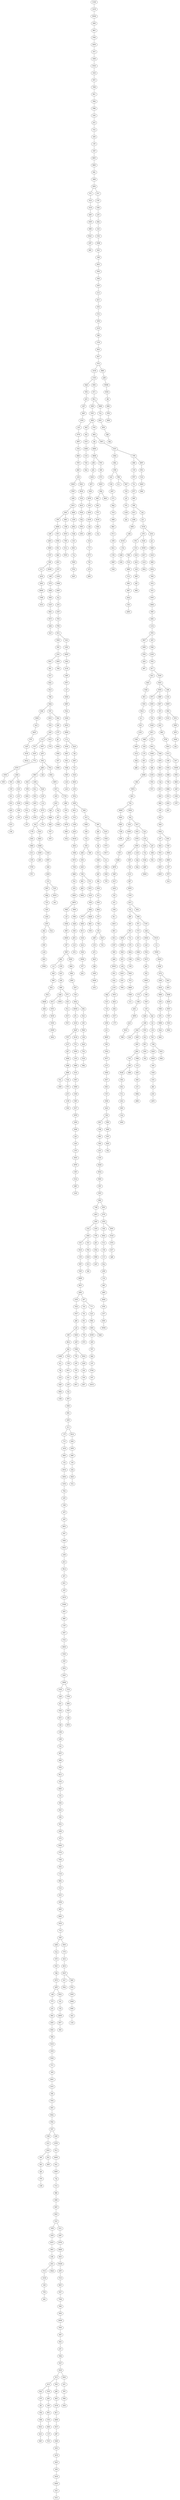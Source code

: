 graph {
    subgraph {
        rank = same;
        COM;
    }
    
    "MB5" -- "V1S";
    "VYJ" -- "JRF";
    "SLW" -- "9YR";
    "CPL" -- "8KQ";
    "Q5P" -- "H7W";
    "TJT" -- "139";
    "PYD" -- "XMX";
    "4S5" -- "K2V";
    "RWW" -- "JTL";
    "HNC" -- "81N";
    "64N" -- "V96";
    "RRM" -- "FXW";
    "Y8R" -- "1C1";
    "VL8" -- "M6N";
    "G7L" -- "RQJ";
    "5C3" -- "SC4";
    "JZL" -- "DGX";
    "C7B" -- "KSS";
    "2X5" -- "5YY";
    "W91" -- "5R1";
    "KP8" -- "QYY";
    "NCL" -- "5WX";
    "HN9" -- "4LZ";
    "4Z6" -- "15F";
    "LHJ" -- "B7D";
    "S3S" -- "J8Z";
    "ZCW" -- "KC1";
    "3TJ" -- "2RP";
    "J9F" -- "SXH";
    "SHX" -- "WH9";
    "M4M" -- "6NK";
    "23F" -- "Q7S";
    "B7Y" -- "ZM5";
    "M7H" -- "D8G";
    "N8F" -- "K1F";
    "5PV" -- "SXD";
    "HGX" -- "5BM";
    "LH8" -- "C2L";
    "XFM" -- "ZHM";
    "H1L" -- "XYG";
    "4VH" -- "W46";
    "2Q8" -- "6V5";
    "G41" -- "LNT";
    "GNY" -- "Y8R";
    "95L" -- "MJC";
    "FPR" -- "X8M";
    "MS4" -- "YL4";
    "B8B" -- "YL6";
    "6N4" -- "SWY";
    "B65" -- "X7B";
    "N15" -- "C89";
    "LX4" -- "TBZ";
    "3W2" -- "JRH";
    "MVN" -- "34C";
    "XMX" -- "DW8";
    "221" -- "5CM";
    "QPP" -- "14R";
    "SRB" -- "7SK";
    "3P9" -- "MKR";
    "DGX" -- "6FT";
    "GQG" -- "T3J";
    "JS4" -- "XTJ";
    "9MQ" -- "FKR";
    "B29" -- "PWB";
    "XHC" -- "NX1";
    "55D" -- "YCV";
    "CV2" -- "3FH";
    "QN1" -- "MFX";
    "P2B" -- "B51";
    "Z4D" -- "Z2S";
    "3MZ" -- "GYC";
    "LCQ" -- "FF9";
    "VPZ" -- "CV2";
    "Z4D" -- "K9P";
    "9F2" -- "CV6";
    "NJS" -- "HRR";
    "W7Z" -- "6CL";
    "7NL" -- "M9M";
    "LJG" -- "426";
    "6LP" -- "24X";
    "YQ7" -- "CXX";
    "4RB" -- "BKC";
    "KNW" -- "2X5";
    "KCY" -- "4D2";
    "2GC" -- "GV9";
    "YWN" -- "DWL";
    "JML" -- "131";
    "JHR" -- "3G4";
    "KBM" -- "BMX";
    "GWB" -- "S1P";
    "LMW" -- "2LL";
    "DS7" -- "8X3";
    "8KT" -- "ZCW";
    "MHT" -- "9XZ";
    "MV8" -- "B7Y";
    "VPB" -- "KT8";
    "6RQ" -- "87P";
    "RP6" -- "7QR";
    "KQP" -- "PXT";
    "GBG" -- "LCQ";
    "CLY" -- "RVF";
    "64S" -- "VP8";
    "FR9" -- "K5X";
    "K37" -- "QJK";
    "9ZB" -- "MS1";
    "V6C" -- "CXT";
    "SC2" -- "VJS";
    "B45" -- "9KK";
    "ZH9" -- "VWY";
    "R17" -- "XLS";
    "N5Z" -- "KWV";
    "QWH" -- "HY7";
    "2LL" -- "79J";
    "1DF" -- "RT5";
    "MGH" -- "XD4";
    "VZ3" -- "9YW";
    "413" -- "17F";
    "YL4" -- "15X";
    "ZJB" -- "SHX";
    "HGF" -- "VN7";
    "4TW" -- "TGX";
    "3N4" -- "SDF";
    "KLJ" -- "2FR";
    "J5R" -- "JZL";
    "B59" -- "WW6";
    "KRX" -- "JGM";
    "N75" -- "78C";
    "T4B" -- "H2H";
    "2VB" -- "JG3";
    "7MG" -- "4N2";
    "C7M" -- "2BK";
    "MKR" -- "LBF";
    "KFX" -- "6KG";
    "48T" -- "844";
    "H1W" -- "9XX";
    "TGX" -- "PN7";
    "GGK" -- "22B";
    "M8N" -- "GNY";
    "L6R" -- "WVW";
    "VRY" -- "B15";
    "9YR" -- "6RQ";
    "QQ6" -- "1KB";
    "R22" -- "STY";
    "KC1" -- "6RW";
    "Q5Z" -- "849";
    "XWK" -- "VFW";
    "GFD" -- "C8Z";
    "L5D" -- "J2Y";
    "74R" -- "3TJ";
    "D94" -- "3P9";
    "JRH" -- "HKV";
    "3DZ" -- "CFH";
    "WKN" -- "44S";
    "JJC" -- "9MQ";
    "VKT" -- "VBW";
    "KT8" -- "M7P";
    "NH8" -- "FDG";
    "F7N" -- "7MG";
    "6RQ" -- "RQM";
    "V4T" -- "ZN8";
    "25C" -- "2L3";
    "WJW" -- "DG9";
    "N5X" -- "SRB";
    "QZK" -- "GLJ";
    "WG4" -- "K56";
    "844" -- "J3V";
    "HGX" -- "KMR";
    "87P" -- "HKX";
    "MK1" -- "WTY";
    "PC3" -- "4TR";
    "LG8" -- "B29";
    "SDR" -- "FWN";
    "9ZM" -- "SVT";
    "3K3" -- "XJ6";
    "WV1" -- "G41";
    "NKV" -- "36R";
    "WFG" -- "4M1";
    "WVW" -- "1TQ";
    "NQD" -- "WF1";
    "B9Q" -- "3YV";
    "CTP" -- "VZB";
    "72S" -- "NSM";
    "755" -- "X7S";
    "MB2" -- "JWB";
    "GD8" -- "HGX";
    "3FH" -- "Q1H";
    "P8P" -- "TD2";
    "8XK" -- "KP8";
    "1B4" -- "7LK";
    "3WC" -- "LXK";
    "YZP" -- "QZK";
    "C72" -- "1M6";
    "VZB" -- "LZV";
    "TC6" -- "4RB";
    "DH6" -- "LJG";
    "6XL" -- "SKB";
    "G52" -- "3MZ";
    "THK" -- "F8F";
    "S1P" -- "NJK";
    "QPG" -- "5NF";
    "9J8" -- "W5V";
    "6CJ" -- "BY3";
    "F8F" -- "L4S";
    "L7X" -- "4P2";
    "9NQ" -- "RWW";
    "V4V" -- "BSC";
    "YJW" -- "G7F";
    "3CK" -- "GMH";
    "VYR" -- "LRM";
    "XXP" -- "JML";
    "Z1S" -- "3QH";
    "3SH" -- "YBF";
    "WTY" -- "QR4";
    "FZ2" -- "BMB";
    "JZ5" -- "Z5Q";
    "HDZ" -- "2V9";
    "CTK" -- "HRP";
    "VWY" -- "9HX";
    "YNN" -- "Z5F";
    "N97" -- "P1K";
    "8NJ" -- "JBK";
    "VF7" -- "JD2";
    "4GG" -- "KC6";
    "8KS" -- "YJ6";
    "DH2" -- "HXL";
    "HB3" -- "1HK";
    "K56" -- "DFB";
    "4H6" -- "K6Y";
    "M7P" -- "3WC";
    "DG9" -- "88R";
    "VRB" -- "Y2X";
    "NMZ" -- "RRS";
    "T3J" -- "NQ6";
    "KYZ" -- "KYX";
    "TNN" -- "48T";
    "SG7" -- "83G";
    "JCK" -- "QFN";
    "5HH" -- "1B4";
    "16R" -- "C4S";
    "CQJ" -- "KCS";
    "6PH" -- "2W6";
    "89Q" -- "7SB";
    "NNK" -- "L9J";
    "77G" -- "KTN";
    "S2C" -- "YOU";
    "KFK" -- "57L";
    "LJ5" -- "1BV";
    "CCB" -- "XQ8";
    "14R" -- "T7Y";
    "3W2" -- "TYQ";
    "KNC" -- "KF6";
    "TW1" -- "N5Z";
    "ZCQ" -- "8NJ";
    "89G" -- "5XD";
    "Z15" -- "SMZ";
    "R5C" -- "VMJ";
    "CTJ" -- "QWH";
    "5NF" -- "G52";
    "24X" -- "SBP";
    "Z4K" -- "HN9";
    "6KG" -- "BLM";
    "66N" -- "152";
    "CCX" -- "TTM";
    "P1X" -- "3CM";
    "Q7Q" -- "KYZ";
    "VFL" -- "LX4";
    "SCT" -- "KJ7";
    "5VK" -- "R8D";
    "MKH" -- "RZ4";
    "H2H" -- "WKN";
    "6V5" -- "9TW";
    "W4G" -- "QLS";
    "LZV" -- "D82";
    "RHL" -- "CLG";
    "QG8" -- "LX2";
    "7S1" -- "B7T";
    "BY3" -- "CMC";
    "HBP" -- "RD7";
    "9PR" -- "FVP";
    "72J" -- "Y14";
    "PMM" -- "8ZV";
    "MZ8" -- "MFN";
    "3GD" -- "8Y5";
    "ZJ3" -- "WJW";
    "5HZ" -- "X2V";
    "FYZ" -- "G5R";
    "WMR" -- "WT8";
    "HNZ" -- "6GW";
    "9XX" -- "33J";
    "6QS" -- "58X";
    "11L" -- "VWW";
    "4LZ" -- "MQT";
    "MQT" -- "PYS";
    "BM6" -- "YRP";
    "658" -- "LG8";
    "NGZ" -- "1VD";
    "HRK" -- "ZVG";
    "RZG" -- "RPJ";
    "83G" -- "B7B";
    "JG3" -- "BLQ";
    "2SG" -- "MQ4";
    "B6C" -- "4V6";
    "GLJ" -- "ST5";
    "7MQ" -- "P9X";
    "3Y9" -- "1ZB";
    "K9P" -- "D9Y";
    "CJ8" -- "LM6";
    "KCY" -- "VYJ";
    "GVY" -- "18R";
    "SZG" -- "QCX";
    "15F" -- "S5F";
    "35W" -- "YST";
    "9NQ" -- "BYJ";
    "VGX" -- "8LH";
    "WQM" -- "2HT";
    "QR4" -- "ZLF";
    "SWY" -- "HWK";
    "P9X" -- "HY6";
    "LGH" -- "ZJ4";
    "GYC" -- "NGZ";
    "81F" -- "P4T";
    "9BF" -- "CTF";
    "5Q1" -- "1RC";
    "6MR" -- "3X6";
    "9HX" -- "X83";
    "DBQ" -- "C9D";
    "1KP" -- "9F2";
    "J8Z" -- "JCK";
    "Z5R" -- "S2Z";
    "B7B" -- "KRX";
    "ZM5" -- "1YF";
    "H2N" -- "G5C";
    "FSR" -- "9ZM";
    "3YV" -- "74R";
    "93T" -- "MCN";
    "5HK" -- "MVS";
    "V22" -- "4Z6";
    "RSG" -- "N15";
    "YDJ" -- "F9N";
    "K6Y" -- "RSZ";
    "3CM" -- "169";
    "F2L" -- "39W";
    "CK4" -- "842";
    "G6Q" -- "S1W";
    "D3H" -- "55D";
    "842" -- "YCL";
    "NXQ" -- "L67";
    "KG8" -- "NDS";
    "LGD" -- "2QJ";
    "MFX" -- "JLD";
    "1KB" -- "Z4D";
    "RMW" -- "CWB";
    "LC2" -- "QC1";
    "Q36" -- "HTW";
    "SG7" -- "CJX";
    "9BH" -- "N34";
    "85F" -- "YNF";
    "LVD" -- "9BH";
    "7GL" -- "KNC";
    "SDF" -- "C1Z";
    "68R" -- "WQC";
    "BPW" -- "N8F";
    "3G4" -- "71T";
    "JFJ" -- "CR2";
    "YFD" -- "6CJ";
    "Q8N" -- "XMD";
    "2CV" -- "X3M";
    "NPZ" -- "89Q";
    "SSK" -- "9TP";
    "QC1" -- "VPZ";
    "CML" -- "9MV";
    "4NC" -- "GVY";
    "T26" -- "9NQ";
    "8Y5" -- "TDB";
    "TTM" -- "9PR";
    "7ZY" -- "3XT";
    "MQL" -- "PXS";
    "LXK" -- "2SG";
    "FWP" -- "LBD";
    "CSY" -- "C72";
    "FYQ" -- "B2F";
    "VYJ" -- "SX8";
    "ZHV" -- "6QS";
    "KKB" -- "1ZM";
    "XRN" -- "6XL";
    "VN4" -- "6XV";
    "KWV" -- "KW5";
    "SBP" -- "971";
    "BMX" -- "FXV";
    "7K4" -- "L65";
    "7XV" -- "791";
    "DW8" -- "RSK";
    "9XZ" -- "5CD";
    "KG8" -- "5C3";
    "LBD" -- "WZ3";
    "7DC" -- "T4B";
    "1J7" -- "XN9";
    "KF6" -- "GJR";
    "TPV" -- "FR9";
    "B7T" -- "89F";
    "F94" -- "KLB";
    "3CV" -- "49V";
    "PN7" -- "J89";
    "CLY" -- "F2P";
    "71Z" -- "YZP";
    "HRR" -- "X9Z";
    "1SF" -- "QQ6";
    "MKR" -- "5P3";
    "XLB" -- "G3P";
    "3XT" -- "6FC";
    "WSC" -- "TR9";
    "1SF" -- "8JZ";
    "YMK" -- "7T6";
    "YLW" -- "Q9Y";
    "LQC" -- "FSX";
    "971" -- "9LV";
    "PL3" -- "MMV";
    "78C" -- "Q72";
    "NS8" -- "W6M";
    "RPW" -- "5YW";
    "91Q" -- "QKC";
    "B9B" -- "7Q4";
    "Q3J" -- "B2D";
    "2ZP" -- "YMK";
    "MSS" -- "RP6";
    "N6H" -- "X4V";
    "5P3" -- "PHS";
    "7LP" -- "VXP";
    "FJT" -- "251";
    "N9G" -- "N71";
    "21W" -- "XRJ";
    "FFT" -- "Z22";
    "89F" -- "VRY";
    "45S" -- "MZ8";
    "8J5" -- "98X";
    "4YF" -- "HCN";
    "3X6" -- "WFG";
    "R8D" -- "THY";
    "YNS" -- "KT3";
    "2TZ" -- "W6V";
    "MFN" -- "P6B";
    "1HK" -- "WSV";
    "PXS" -- "YQ7";
    "7LJ" -- "PKH";
    "QHG" -- "4TW";
    "G16" -- "7QV";
    "CXX" -- "GL5";
    "KDN" -- "NNT";
    "TPS" -- "JZ3";
    "X7B" -- "RSG";
    "6B1" -- "JKD";
    "CLG" -- "ZGY";
    "WQC" -- "QTP";
    "MYZ" -- "3N4";
    "Y8R" -- "KMW";
    "YL6" -- "45S";
    "H25" -- "459";
    "9TW" -- "M3N";
    "HDF" -- "SLJ";
    "LX2" -- "5V6";
    "6SD" -- "2ZC";
    "KGQ" -- "XWK";
    "85H" -- "7ZV";
    "459" -- "XGH";
    "VWW" -- "M4M";
    "27C" -- "CTP";
    "RKV" -- "FSR";
    "Z5K" -- "9L1";
    "2P1" -- "6N1";
    "WZ3" -- "D94";
    "TF1" -- "CV3";
    "1YF" -- "T3S";
    "F87" -- "N9D";
    "H7Z" -- "QPP";
    "NDS" -- "GP1";
    "GLN" -- "R5Q";
    "BHV" -- "XRN";
    "4T5" -- "658";
    "QRF" -- "HW8";
    "Q66" -- "WWZ";
    "2Q6" -- "DWD";
    "7T6" -- "L9V";
    "RVF" -- "MXJ";
    "RZ4" -- "WQM";
    "V9T" -- "SR2";
    "M21" -- "CTK";
    "ZDW" -- "QP4";
    "WF1" -- "VRB";
    "VXR" -- "KFX";
    "NHR" -- "HDF";
    "11P" -- "TG5";
    "K2V" -- "YGJ";
    "NH3" -- "V76";
    "VNQ" -- "WY7";
    "G8P" -- "8YY";
    "W5C" -- "RZG";
    "W46" -- "T73";
    "C89" -- "N5X";
    "2V9" -- "5FQ";
    "P5K" -- "NCL";
    "DNK" -- "98T";
    "FLX" -- "MB5";
    "VXG" -- "R17";
    "YQ7" -- "Q36";
    "L67" -- "K62";
    "74G" -- "28S";
    "X9H" -- "L6R";
    "JRH" -- "CJ6";
    "LBJ" -- "JHR";
    "SX8" -- "TF1";
    "RD7" -- "3P3";
    "H4X" -- "KPW";
    "J33" -- "BWF";
    "R4G" -- "VXR";
    "XRJ" -- "Y25";
    "Q7Q" -- "GD8";
    "2SG" -- "P1X";
    "4CB" -- "66N";
    "VYW" -- "FF1";
    "YB6" -- "CL1";
    "4QG" -- "TX6";
    "PKH" -- "FYQ";
    "JPG" -- "LL9";
    "M8W" -- "RGV";
    "XF9" -- "NNK";
    "COM" -- "Q1M";
    "SMZ" -- "DS7";
    "DNP" -- "68R";
    "1V4" -- "4KY";
    "GDN" -- "NHR";
    "8D1" -- "HCL";
    "KC6" -- "HGF";
    "CPS" -- "VFL";
    "33K" -- "XQZ";
    "Y14" -- "RJ6";
    "H3F" -- "77G";
    "NMG" -- "F7N";
    "FWN" -- "3GD";
    "36R" -- "MZ3";
    "MG8" -- "VGX";
    "6CL" -- "352";
    "JM4" -- "FRB";
    "43X" -- "RNH";
    "TBW" -- "F8R";
    "JCZ" -- "V22";
    "11Q" -- "W7Z";
    "N1L" -- "RVD";
    "Q6V" -- "DNP";
    "BWF" -- "Y9G";
    "H8D" -- "D13";
    "F8R" -- "4QR";
    "J1X" -- "8X4";
    "XFJ" -- "N35";
    "QTP" -- "869";
    "G3P" -- "11Q";
    "K9L" -- "QYX";
    "KN6" -- "XHC";
    "MWF" -- "G6Q";
    "KTN" -- "SYM";
    "XGH" -- "8MN";
    "QPP" -- "W52";
    "G2Y" -- "FBZ";
    "WBX" -- "ZQ4";
    "4F7" -- "7XV";
    "152" -- "KGQ";
    "CJX" -- "L5D";
    "JZ3" -- "4ZT";
    "CCB" -- "N9G";
    "HK7" -- "K4Q";
    "JGH" -- "MGH";
    "VN7" -- "PH4";
    "M9Z" -- "S9V";
    "SK8" -- "PYD";
    "3V9" -- "G45";
    "ZN8" -- "4QG";
    "2Q6" -- "HLM";
    "D13" -- "LYH";
    "ZQ4" -- "D6G";
    "SVT" -- "SDR";
    "PFK" -- "QZ4";
    "CXT" -- "X31";
    "44S" -- "5GB";
    "1RC" -- "PKD";
    "LWT" -- "G7L";
    "RX1" -- "VRQ";
    "P31" -- "WYC";
    "47S" -- "NMG";
    "C1Z" -- "YY5";
    "HWK" -- "GGK";
    "JC5" -- "1GW";
    "HVX" -- "395";
    "W6M" -- "VF7";
    "JTL" -- "4GD";
    "G5C" -- "7BN";
    "PQL" -- "GMS";
    "NXQ" -- "45D";
    "S5S" -- "HNZ";
    "C12" -- "K2D";
    "7P9" -- "282";
    "QF5" -- "3W2";
    "WH4" -- "9VJ";
    "YNF" -- "M8W";
    "5V6" -- "DX7";
    "XQZ" -- "7D2";
    "XTJ" -- "HM5";
    "HTR" -- "9H5";
    "HYN" -- "71Z";
    "7Q4" -- "TF3";
    "WH9" -- "GF2";
    "1CG" -- "Q5Z";
    "5GB" -- "S3S";
    "WFF" -- "DJT";
    "N4C" -- "5BJ";
    "32D" -- "XB5";
    "KLB" -- "SC2";
    "15X" -- "1C3";
    "GDT" -- "W3X";
    "1GW" -- "CKZ";
    "GGJ" -- "4W8";
    "5BJ" -- "H7Z";
    "PPT" -- "7S1";
    "FY4" -- "SCM";
    "395" -- "3K3";
    "HFT" -- "K98";
    "2RP" -- "LZ4";
    "49V" -- "4LH";
    "F2T" -- "GCL";
    "DJR" -- "VTW";
    "QW3" -- "M8N";
    "LYH" -- "VYW";
    "6N1" -- "4YF";
    "N34" -- "VKT";
    "1KB" -- "YFD";
    "3YB" -- "ZB6";
    "RSZ" -- "F2T";
    "2FR" -- "1V4";
    "MDJ" -- "Z4K";
    "K62" -- "TW1";
    "J3V" -- "NHJ";
    "JML" -- "GT8";
    "6RW" -- "8CP";
    "8ZV" -- "9BF";
    "XXP" -- "NMZ";
    "K4Q" -- "T36";
    "L4S" -- "22G";
    "953" -- "XFM";
    "ZGY" -- "HTR";
    "RJ6" -- "4H6";
    "HRP" -- "TQD";
    "NNT" -- "5YP";
    "L65" -- "1H8";
    "KXB" -- "8YB";
    "T5D" -- "P5K";
    "LJY" -- "VTL";
    "SCS" -- "HJ7";
    "35S" -- "2RZ";
    "NX1" -- "THK";
    "HY7" -- "36Z";
    "FXV" -- "369";
    "RSK" -- "4Z2";
    "2Y8" -- "F9B";
    "NNW" -- "KG7";
    "WSV" -- "78N";
    "MMV" -- "5GL";
    "JLD" -- "WSC";
    "PZH" -- "N7G";
    "LL9" -- "4Y4";
    "1BV" -- "BG2";
    "XMD" -- "NT6";
    "H9D" -- "XF9";
    "MNV" -- "W8J";
    "SX8" -- "V3N";
    "P8Y" -- "CW1";
    "T73" -- "3F9";
    "D82" -- "32Z";
    "XPH" -- "PLM";
    "352" -- "NL6";
    "Z94" -- "D43";
    "NK7" -- "7QT";
    "N35" -- "KHR";
    "NM1" -- "MG8";
    "8JZ" -- "TJT";
    "923" -- "G3N";
    "MVS" -- "7DH";
    "YMK" -- "HVQ";
    "JM4" -- "74G";
    "HJ7" -- "RPW";
    "9CY" -- "C7M";
    "V76" -- "4GG";
    "LNT" -- "Y2J";
    "8WD" -- "YNN";
    "41X" -- "GKF";
    "TD2" -- "FZ2";
    "T6H" -- "4TQ";
    "NHB" -- "NKV";
    "TV3" -- "RRM";
    "VRM" -- "LVD";
    "QNZ" -- "FJT";
    "3KZ" -- "P8P";
    "XJ6" -- "3Y9";
    "4D5" -- "YSS";
    "WB3" -- "TV3";
    "1Y6" -- "Q3J";
    "98T" -- "6WH";
    "SLT" -- "KQL";
    "951" -- "5N8";
    "9ZB" -- "Z6X";
    "KKD" -- "M4B";
    "YGJ" -- "4F1";
    "KBV" -- "PQL";
    "G45" -- "M7H";
    "8CP" -- "J9F";
    "BLQ" -- "2P1";
    "XS6" -- "NXQ";
    "BZ9" -- "XQK";
    "YLN" -- "D1R";
    "55T" -- "XQB";
    "N7H" -- "RFF";
    "FTM" -- "93T";
    "LJ5" -- "MZ9";
    "3YB" -- "BFP";
    "X9Z" -- "7K7";
    "W8J" -- "9BC";
    "43X" -- "NM1";
    "G5R" -- "JGH";
    "7SK" -- "HRK";
    "3BL" -- "SWS";
    "N38" -- "QL4";
    "HKV" -- "64S";
    "SDF" -- "W33";
    "D94" -- "HB3";
    "GWW" -- "8DQ";
    "3QH" -- "WFF";
    "SLJ" -- "2Y4";
    "3TJ" -- "NQT";
    "1C3" -- "KLJ";
    "954" -- "VL8";
    "LW2" -- "Z6D";
    "2F1" -- "RQ5";
    "C1Z" -- "XM7";
    "3CV" -- "5HH";
    "QCK" -- "QHS";
    "XKD" -- "2XP";
    "24J" -- "221";
    "8KS" -- "MF3";
    "5YY" -- "DJQ";
    "KBH" -- "1W7";
    "XYG" -- "XHV";
    "XMW" -- "BTK";
    "B2D" -- "5T2";
    "2W6" -- "DH6";
    "W2R" -- "CK4";
    "FY4" -- "9RH";
    "WF1" -- "L7G";
    "6GW" -- "LBJ";
    "QCX" -- "H25";
    "XHV" -- "3DZ";
    "5Z7" -- "N9H";
    "RYD" -- "H27";
    "QVD" -- "ZJ3";
    "CM1" -- "NHB";
    "W8J" -- "8KH";
    "C5D" -- "WV1";
    "CV3" -- "25C";
    "953" -- "741";
    "9MV" -- "ZCQ";
    "WYC" -- "SLW";
    "6WH" -- "387";
    "FXW" -- "1G1";
    "Z1S" -- "212";
    "MS1" -- "FYZ";
    "W33" -- "F78";
    "NQT" -- "72G";
    "2XP" -- "1MG";
    "J9J" -- "KBS";
    "C1R" -- "RHL";
    "L7G" -- "R4G";
    "HWK" -- "CCX";
    "TNP" -- "1SF";
    "5R1" -- "SLT";
    "B51" -- "VDS";
    "FBK" -- "LH2";
    "387" -- "XXP";
    "4NX" -- "RDL";
    "FF9" -- "XW7";
    "D3P" -- "5R5";
    "M3N" -- "YWW";
    "2Q8" -- "9FM";
    "8YY" -- "1J7";
    "Z6X" -- "3CV";
    "9HX" -- "FV8";
    "8MN" -- "S2C";
    "XD4" -- "5HK";
    "ST7" -- "B59";
    "LR2" -- "PF2";
    "23Y" -- "FTM";
    "7D2" -- "F2H";
    "9JG" -- "TG9";
    "2QJ" -- "H4J";
    "HM5" -- "CSY";
    "DH5" -- "55T";
    "GFL" -- "WBX";
    "HGF" -- "SK8";
    "PXT" -- "SCT";
    "K2D" -- "7J8";
    "78K" -- "MDJ";
    "2XT" -- "MP2";
    "4QR" -- "549";
    "DFB" -- "DRV";
    "6NK" -- "Q7Q";
    "5BM" -- "2Y8";
    "9XZ" -- "DT2";
    "M25" -- "MV8";
    "2BK" -- "3V9";
    "28S" -- "W2R";
    "RPJ" -- "X37";
    "QLS" -- "9XF";
    "X83" -- "XFJ";
    "8X4" -- "ZHV";
    "KMR" -- "KDN";
    "2K2" -- "4T5";
    "LRM" -- "MWF";
    "JGM" -- "4D5";
    "4LH" -- "PZH";
    "L4X" -- "H2N";
    "HHH" -- "C12";
    "R4G" -- "GWB";
    "ZVP" -- "F22";
    "YBF" -- "H37";
    "RSY" -- "PD7";
    "K3W" -- "VXG";
    "K9G" -- "HN8";
    "1C1" -- "QCK";
    "YTK" -- "JZ5";
    "KQL" -- "NLZ";
    "PLM" -- "H7X";
    "PYS" -- "GDT";
    "TY2" -- "VRM";
    "FF9" -- "SZY";
    "SXH" -- "SZG";
    "2HT" -- "P19";
    "JTQ" -- "B5F";
    "B9B" -- "F2L";
    "5CM" -- "CPS";
    "L5D" -- "GQG";
    "K1F" -- "QNZ";
    "7QT" -- "LJY";
    "9KK" -- "1DF";
    "XN9" -- "KBV";
    "9VJ" -- "SG7";
    "M4B" -- "ZDW";
    "6XV" -- "MQL";
    "1VL" -- "Z94";
    "KSS" -- "H8D";
    "STY" -- "JFJ";
    "PXR" -- "K3W";
    "X3M" -- "35W";
    "RNH" -- "FWP";
    "2RZ" -- "LW4";
    "HVQ" -- "QG8";
    "8VS" -- "QZS";
    "M8T" -- "4YM";
    "GJR" -- "SBJ";
    "N9D" -- "WH3";
    "4TQ" -- "VZ3";
    "GG6" -- "6MY";
    "4TR" -- "M21";
    "XLS" -- "6QC";
    "MZ3" -- "YWS";
    "ZRG" -- "HK7";
    "V1S" -- "ZRG";
    "CR2" -- "V8R";
    "81N" -- "PJX";
    "VXP" -- "LMZ";
    "849" -- "LTC";
    "DWD" -- "LQC";
    "1H8" -- "3FT";
    "D2T" -- "KG8";
    "BYJ" -- "5Q1";
    "3H6" -- "5X1";
    "8KQ" -- "CHK";
    "T7Y" -- "J1X";
    "4GD" -- "KQP";
    "XM7" -- "QF5";
    "9RH" -- "JZR";
    "GKF" -- "DBQ";
    "THY" -- "JHZ";
    "5XD" -- "2GC";
    "MV8" -- "HBP";
    "CW1" -- "W91";
    "411" -- "923";
    "RRS" -- "8XK";
    "C66" -- "TNP";
    "BMX" -- "J5R";
    "FKR" -- "5Z7";
    "MRV" -- "PFK";
    "9BC" -- "59G";
    "GVY" -- "GDN";
    "HH8" -- "DRK";
    "V96" -- "6B1";
    "SKB" -- "KFK";
    "DJQ" -- "23Y";
    "PF2" -- "2HD";
    "2Y4" -- "D3F";
    "K86" -- "K1P";
    "YRP" -- "GBG";
    "V8R" -- "W4G";
    "F9N" -- "GP8";
    "XQB" -- "BPW";
    "CSY" -- "C66";
    "NHJ" -- "D2T";
    "GGF" -- "MK1";
    "4NX" -- "V6C";
    "JYC" -- "YNS";
    "GMS" -- "KNG";
    "XW7" -- "MRV";
    "RFS" -- "Q2C";
    "7NL" -- "WH4";
    "TBZ" -- "FLX";
    "RQ5" -- "ZJB";
    "FPX" -- "WL3";
    "BMB" -- "K86";
    "N7G" -- "WC7";
    "T3S" -- "NQD";
    "KG7" -- "GLN";
    "741" -- "CPL";
    "S1W" -- "G8P";
    "W5V" -- "ZJJ";
    "JRF" -- "X8V";
    "TX6" -- "PK9";
    "89Q" -- "DFS";
    "W6V" -- "9FW";
    "D8G" -- "NVJ";
    "VBW" -- "3SH";
    "VTW" -- "RYD";
    "5CM" -- "QVD";
    "9TP" -- "LC2";
    "NCD" -- "4VH";
    "HLM" -- "11L";
    "6MY" -- "S68";
    "S2Z" -- "V3R";
    "BFP" -- "954";
    "Z5R" -- "YB6";
    "SBP" -- "2Q8";
    "JWQ" -- "TQK";
    "F2T" -- "VPB";
    "SZY" -- "PXR";
    "ML1" -- "ZH9";
    "LM6" -- "LH8";
    "CV6" -- "69H";
    "77Y" -- "G2Y";
    "22B" -- "JYC";
    "4Z2" -- "1G9";
    "5N8" -- "755";
    "GCL" -- "Q5P";
    "4ZT" -- "M8T";
    "Z6H" -- "RKV";
    "ML1" -- "M9B";
    "4YM" -- "LFL";
    "9JG" -- "LMW";
    "3FT" -- "2XT";
    "RQM" -- "B6C";
    "DRV" -- "1Y6";
    "B1P" -- "3YB";
    "PGR" -- "YDJ";
    "9L1" -- "RWV";
    "79J" -- "41X";
    "GF8" -- "YTK";
    "N15" -- "4S7";
    "8MC" -- "1VL";
    "4F7" -- "77Y";
    "SYM" -- "YHV";
    "4P2" -- "2PZ";
    "426" -- "2TZ";
    "H7X" -- "K37";
    "17F" -- "71V";
    "9G9" -- "PKR";
    "KC2" -- "N38";
    "L4X" -- "WB3";
    "1TQ" -- "G6B";
    "YSS" -- "SCS";
    "Q1M" -- "WW8";
    "819" -- "2CV";
    "Q2C" -- "B65";
    "169" -- "7P9";
    "139" -- "7DC";
    "D43" -- "LR2";
    "KJ7" -- "HH8";
    "C4S" -- "MHT";
    "5G8" -- "HDZ";
    "QTK" -- "J33";
    "F2H" -- "YBQ";
    "5YP" -- "YWN";
    "W52" -- "1SL";
    "32Z" -- "CM1";
    "LZ4" -- "2F1";
    "7SB" -- "QPG";
    "7K7" -- "SSY";
    "CW1" -- "9DN";
    "YCL" -- "LW2";
    "CTF" -- "N97";
    "FV8" -- "8KS";
    "KQP" -- "R1M";
    "6QC" -- "P2B";
    "LW4" -- "64N";
    "R17" -- "FQN";
    "71V" -- "4CB";
    "X31" -- "8VS";
    "5FQ" -- "9ZB";
    "7J8" -- "D8T";
    "WZ3" -- "KKB";
    "VDS" -- "WLZ";
    "WT8" -- "J9J";
    "BKC" -- "PC3";
    "T4B" -- "9G9";
    "NT6" -- "ST7";
    "LH2" -- "JCZ";
    "QHS" -- "RMW";
    "9LV" -- "PLL";
    "16M" -- "H1L";
    "HCN" -- "PMM";
    "J69" -- "8KT";
    "35S" -- "7JW";
    "5C3" -- "F6S";
    "J89" -- "LJ5";
    "FVP" -- "LHJ";
    "RT5" -- "XS6";
    "LBF" -- "QW3";
    "8YB" -- "GGF";
    "ZHM" -- "5HZ";
    "W3X" -- "MGQ";
    "KHR" -- "G16";
    "HY6" -- "DNW";
    "CMC" -- "VPJ";
    "Q72" -- "JMG";
    "WW8" -- "Z6H";
    "Y25" -- "72S";
    "3MZ" -- "53C";
    "791" -- "951";
    "KPW" -- "S5S";
    "NQ6" -- "QRF";
    "NCL" -- "VYR";
    "1VD" -- "85F";
    "QYX" -- "413";
    "NJK" -- "D3H";
    "N74" -- "MNV";
    "MP2" -- "F87";
    "4F1" -- "FQH";
    "JZR" -- "WMR";
    "DNW" -- "TNN";
    "YZP" -- "NH3";
    "H27" -- "FY4";
    "28S" -- "6R8";
    "DRK" -- "B9B";
    "NTG" -- "1FY";
    "GL5" -- "HVX";
    "G3N" -- "CML";
    "CPS" -- "PQN";
    "R1M" -- "TY2";
    "C8Z" -- "MS4";
    "N71" -- "ML1";
    "5NF" -- "GF8";
    "SCM" -- "CCB";
    "BG2" -- "9JG";
    "ZVG" -- "6SD";
    "FBZ" -- "BZ9";
    "L9V" -- "7ZY";
    "7DH" -- "B8B";
    "1JT" -- "DNK";
    "QL4" -- "NS8";
    "7LK" -- "35S";
    "QKC" -- "SAN";
    "Q1H" -- "DJR";
    "4N2" -- "C1R";
    "SC4" -- "R22";
    "413" -- "WG4";
    "SXD" -- "K9L";
    "9CY" -- "4S5";
    "58X" -- "NCD";
    "VTL" -- "LGH";
    "V96" -- "P31";
    "KYH" -- "CLY";
    "LTC" -- "MB2";
    "D9Y" -- "JM4";
    "53C" -- "F94";
    "PD7" -- "7MQ";
    "5GL" -- "6XW";
    "6FT" -- "H4X";
    "RQJ" -- "TC6";
    "WH3" -- "2VB";
    "M6N" -- "H66";
    "369" -- "N74";
    "TF3" -- "JC5";
    "FGL" -- "NTG";
    "P6B" -- "1JT";
    "MDJ" -- "V9T";
    "6CL" -- "754";
    "V3N" -- "2Q6";
    "5YW" -- "KCY";
    "VRY" -- "24J";
    "2HD" -- "47S";
    "WL3" -- "3YH";
    "1SL" -- "CTJ";
    "QZ4" -- "697";
    "S68" -- "KYH";
    "KBS" -- "FPR";
    "DT2" -- "H9D";
    "CHK" -- "Y3R";
    "Y2X" -- "L7X";
    "9VJ" -- "3CK";
    "BLM" -- "CQJ";
    "PLL" -- "81F";
    "RFF" -- "5VK";
    "V3R" -- "LWT";
    "FQN" -- "M25";
    "9H5" -- "KHG";
    "KTN" -- "4NX";
    "QZS" -- "23F";
    "H7W" -- "MKH";
    "PKD" -- "33K";
    "F2P" -- "MVN";
    "G6B" -- "GZ6";
    "8LH" -- "PGR";
    "NLZ" -- "78K";
    "GFD" -- "XPH";
    "LFL" -- "N7H";
    "D8T" -- "7Z1";
    "X4V" -- "R2D";
    "D1R" -- "Q6V";
    "JV2" -- "DH5";
    "WLZ" -- "411";
    "352" -- "C7B";
    "T36" -- "QWS";
    "5R5" -- "Q66";
    "HKX" -- "KC2";
    "QL9" -- "32D";
    "M5Q" -- "T6H";
    "88R" -- "M5Q";
    "MF3" -- "B1P";
    "9YW" -- "BM6";
    "Y9G" -- "VNQ";
    "M9B" -- "7GL";
    "57L" -- "YLN";
    "HTW" -- "PL3";
    "1ZM" -- "JWQ";
    "1W7" -- "FFT";
    "SR2" -- "YJW";
    "BTK" -- "XKD";
    "P19" -- "RSY";
    "BSC" -- "7LJ";
    "212" -- "NR2";
    "LX4" -- "K39";
    "HXL" -- "Z5R";
    "FSX" -- "W3T";
    "HN8" -- "FGL";
    "KFK" -- "27C";
    "WN2" -- "M9Z";
    "F9B" -- "GFL";
    "WY7" -- "Z15";
    "GQL" -- "21W";
    "BZ9" -- "KNW";
    "MFS" -- "9CY";
    "GV9" -- "NQN";
    "V8T" -- "91Q";
    "D7X" -- "GFD";
    "4KY" -- "Q8N";
    "9NX" -- "MFS";
    "YB6" -- "NK7";
    "Q9Y" -- "1KP";
    "KCS" -- "B45";
    "M4B" -- "GG6";
    "ZVP" -- "2K2";
    "CWB" -- "N3S";
    "HVX" -- "JTQ";
    "59G" -- "TTC";
    "YMV" -- "B9Q";
    "16M" -- "XLB";
    "PJX" -- "VN4";
    "69H" -- "11P";
    "LMK" -- "X9H";
    "F6S" -- "J69";
    "R2D" -- "5SJ";
    "X37" -- "17P";
    "3CL" -- "YMV";
    "ST5" -- "N4C";
    "2L3" -- "NH8";
    "3F9" -- "HNC";
    "C2L" -- "HFT";
    "7QP" -- "ZRM";
    "C12" -- "KN6";
    "1V9" -- "PPT";
    "XB5" -- "8J5";
    "DJT" -- "3BL";
    "HKV" -- "16M";
    "YJ6" -- "KBM";
    "TX6" -- "R5C";
    "B15" -- "LMK";
    "549" -- "JPG";
    "K2V" -- "NJS";
    "FRB" -- "1CG";
    "MJC" -- "4NC";
    "TTC" -- "H1W";
    "KT3" -- "CJ8";
    "NR2" -- "85H";
    "131" -- "3KZ";
    "X8V" -- "953";
    "21W" -- "W5C";
    "3YH" -- "8MC";
    "VFW" -- "7K4";
    "D79" -- "KXB";
    "G7F" -- "JJC";
    "4M1" -- "7NL";
    "S9V" -- "NPZ";
    "VP8" -- "K9G";
    "KNG" -- "HHH";
    "D3F" -- "T5D";
    "SWS" -- "3CL";
    "TYQ" -- "9NX";
    "78N" -- "N1L";
    "RDL" -- "819";
    "X2V" -- "L4X";
    "8Y2" -- "GQL";
    "VRQ" -- "FBK";
    "1M6" -- "QN1";
    "MXJ" -- "7LP";
    "1MG" -- "GTF";
    "YY5" -- "H3F";
    "S5F" -- "BHV";
    "PHS" -- "95L";
    "6XW" -- "72J";
    "DFS" -- "D7X";
    "YWS" -- "SSK";
    "B1P" -- "DH2";
    "K98" -- "FPX";
    "Z5F" -- "6N4";
    "9DN" -- "78H";
    "W3T" -- "JS4";
    "7Z1" -- "5G8";
    "49V" -- "9J8";
    "Z6D" -- "GGJ";
    "V9T" -- "MYZ";
    "SC4" -- "YLW";
    "NQN" -- "WN2";
    "MFN" -- "TBW";
    "KRX" -- "LGD";
    "9FW" -- "V8T";
    "8X3" -- "V4T";
    "4S7" -- "XMW";
    "Y2J" -- "5PV";
    "QYY" -- "T26";
    "GMH" -- "JV2";
    "H98" -- "Q2Y";
    "MZ9" -- "2ZP";
    "ZRM" -- "KBH";
    "251" -- "Z5K";
    "KHG" -- "HYN";
    "5WX" -- "P8Y";
    "71T" -- "N75";
    "H37" -- "6PH";
    "HCL" -- "D3P";
    "M25" -- "16R";
    "K39" -- "QL9";
    "WWZ" -- "8Y2";
    "PK9" -- "N6H";
    "LMZ" -- "ZVP";
    "Z5Q" -- "H98";
    "JKD" -- "WK2";
    "JHZ" -- "43X";
    "PQN" -- "NNW";
    "J2Y" -- "3H6";
    "YWW" -- "GWW";
    "NL6" -- "KKD";
    "XQ8" -- "TPS";
    "RWV" -- "8D1";
    "TDB" -- "RX1";
    "2PZ" -- "6MR";
    "NSM" -- "QTK";
    "GP1" -- "TPV";
    "ZB6" -- "1V9";
    "QHG" -- "4F7";
    "18R" -- "D79";
    "ZJJ" -- "Z1S";
    "45D" -- "7QP";
    "7QV" -- "X42";
    "M9M" -- "MSS";
    "TQK" -- "V4V";
    "Q7S" -- "23K";
    "TG9" -- "C5D";
    "VMJ" -- "89G";
    "7QR" -- "SPB";
    "RGV" -- "QHG";
    "3P3" -- "RFS";
    "GT8" -- "6LP";
    "P1K" -- "8WD";
}
